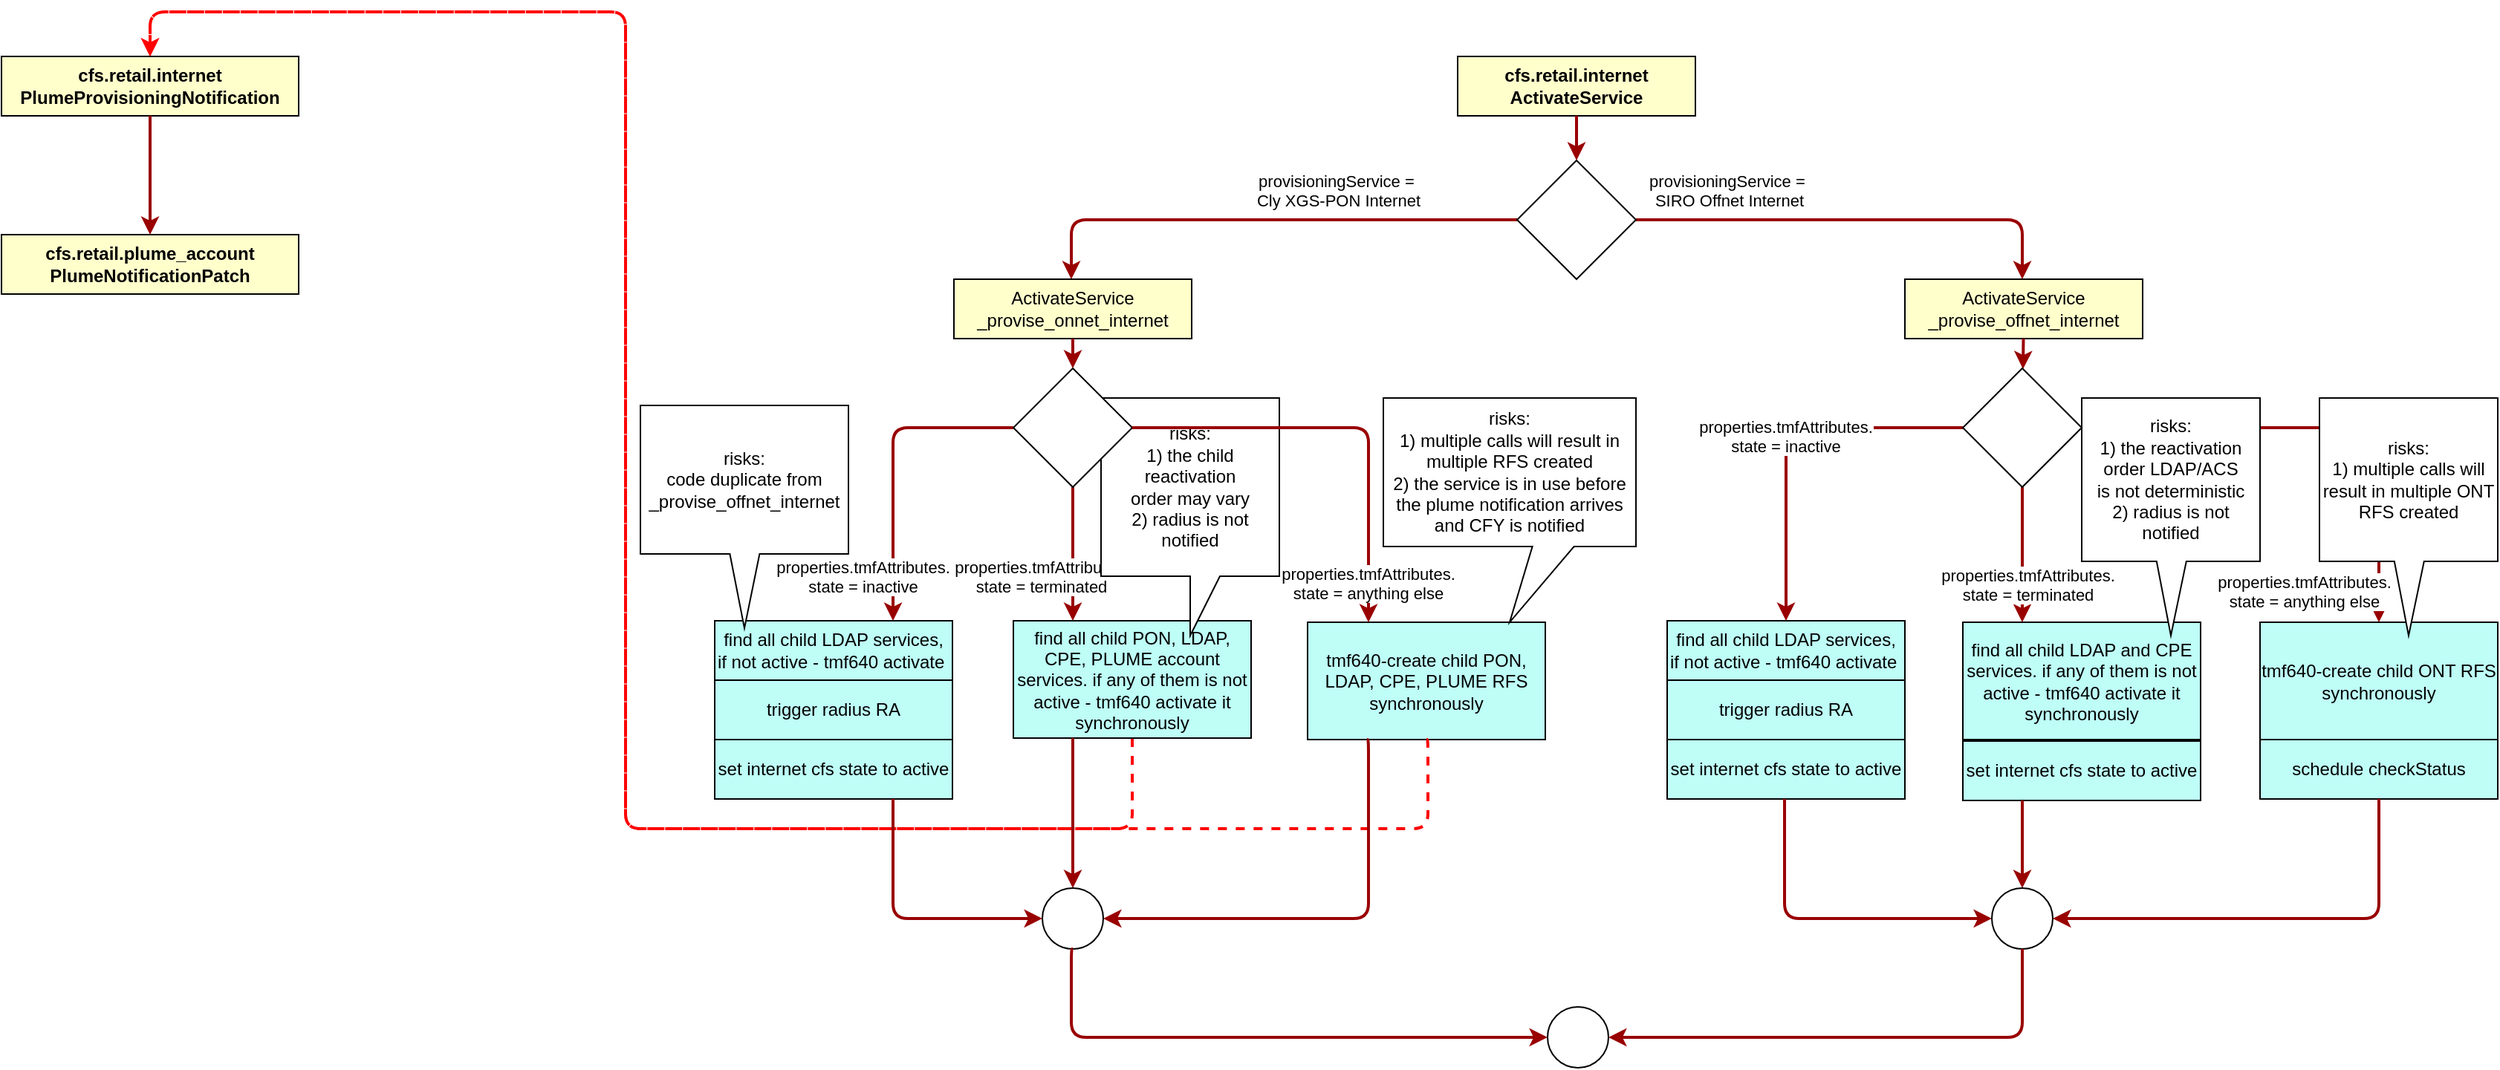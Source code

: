 <mxfile version="21.0.2" type="github">
  <diagram name="Page-1" id="c7558073-3199-34d8-9f00-42111426c3f3">
    <mxGraphModel dx="1876" dy="1718" grid="1" gridSize="10" guides="1" tooltips="1" connect="1" arrows="1" fold="1" page="1" pageScale="1" pageWidth="826" pageHeight="1169" background="none" math="0" shadow="0">
      <root>
        <mxCell id="0" />
        <mxCell id="1" parent="0" />
        <mxCell id="3" value="cfs.retail.internet&#xa;ActivateService" style="whiteSpace=wrap;align=center;verticalAlign=middle;fontStyle=1;strokeWidth=1;fillColor=#FFFFCC" parent="1" vertex="1">
          <mxGeometry x="460" y="-160" width="160" height="40" as="geometry" />
        </mxCell>
        <mxCell id="36" value="provisioningService = &#xa;Cly XGS-PON Internet" style="edgeStyle=elbowEdgeStyle;strokeColor=#990000;strokeWidth=2;exitX=0;exitY=0.5;exitDx=0;exitDy=0;" parent="1" source="X-WOWMCxgD2yHzHwRiwq-127" target="ZC_jucawOaZovoy7LjFs-96" edge="1">
          <mxGeometry x="-0.293" y="-20" width="100" height="100" relative="1" as="geometry">
            <mxPoint x="20" y="250" as="sourcePoint" />
            <mxPoint x="120" y="150" as="targetPoint" />
            <Array as="points">
              <mxPoint x="200" y="-40" />
              <mxPoint x="150" y="-50" />
            </Array>
            <mxPoint as="offset" />
          </mxGeometry>
        </mxCell>
        <mxCell id="ZC_jucawOaZovoy7LjFs-96" value="ActivateService&#xa;_provise_onnet_internet" style="whiteSpace=wrap;align=center;verticalAlign=middle;fontStyle=0;strokeWidth=1;fillColor=#FFFFCC" parent="1" vertex="1">
          <mxGeometry x="121" y="-10" width="160" height="40" as="geometry" />
        </mxCell>
        <mxCell id="ZC_jucawOaZovoy7LjFs-98" value="ActivateService&#xa;_provise_offnet_internet" style="whiteSpace=wrap;align=center;verticalAlign=middle;fontStyle=0;strokeWidth=1;fillColor=#FFFFCC" parent="1" vertex="1">
          <mxGeometry x="761" y="-10" width="160" height="40" as="geometry" />
        </mxCell>
        <mxCell id="ZC_jucawOaZovoy7LjFs-99" value="provisioningService = &#xa;SIRO Offnet Internet" style="edgeStyle=elbowEdgeStyle;strokeColor=#990000;strokeWidth=2;rounded=1;jumpStyle=none;exitX=1;exitY=0.5;exitDx=0;exitDy=0;" parent="1" source="X-WOWMCxgD2yHzHwRiwq-127" target="ZC_jucawOaZovoy7LjFs-98" edge="1">
          <mxGeometry x="-0.58" y="20" width="100" height="100" relative="1" as="geometry">
            <mxPoint x="250" y="90" as="sourcePoint" />
            <mxPoint x="410" y="130" as="targetPoint" />
            <Array as="points">
              <mxPoint x="840" y="-10" />
            </Array>
            <mxPoint as="offset" />
          </mxGeometry>
        </mxCell>
        <mxCell id="ZC_jucawOaZovoy7LjFs-100" value="find all child LDAP services, &#xa;if not active - tmf640 activate " style="whiteSpace=wrap;align=center;verticalAlign=middle;fontStyle=0;strokeWidth=1;fillColor=#befef7;" parent="1" vertex="1">
          <mxGeometry x="601" y="220" width="160" height="40" as="geometry" />
        </mxCell>
        <mxCell id="ZC_jucawOaZovoy7LjFs-103" value="properties.tmfAttributes.&#xa;state = inactive" style="edgeStyle=orthogonalEdgeStyle;strokeColor=#990000;strokeWidth=2;exitX=0;exitY=0.5;exitDx=0;exitDy=0;" parent="1" source="X-WOWMCxgD2yHzHwRiwq-132" target="ZC_jucawOaZovoy7LjFs-100" edge="1">
          <mxGeometry width="100" height="100" relative="1" as="geometry">
            <mxPoint x="481" y="90" as="sourcePoint" />
            <mxPoint x="621" y="130" as="targetPoint" />
          </mxGeometry>
        </mxCell>
        <mxCell id="X-WOWMCxgD2yHzHwRiwq-96" value="trigger radius RA" style="whiteSpace=wrap;align=center;verticalAlign=middle;fontStyle=0;strokeWidth=1;fillColor=#befef7;" vertex="1" parent="1">
          <mxGeometry x="601" y="260" width="160" height="40" as="geometry" />
        </mxCell>
        <mxCell id="X-WOWMCxgD2yHzHwRiwq-97" value="set internet cfs state to active" style="whiteSpace=wrap;align=center;verticalAlign=middle;fontStyle=0;strokeWidth=1;fillColor=#befef7;" vertex="1" parent="1">
          <mxGeometry x="601" y="300" width="160" height="40" as="geometry" />
        </mxCell>
        <mxCell id="X-WOWMCxgD2yHzHwRiwq-98" value="find all child LDAP and CPE services. if any of them is not active - tmf640 activate it synchronously" style="whiteSpace=wrap;align=center;verticalAlign=middle;fontStyle=0;strokeWidth=1;fillColor=#befef7;" vertex="1" parent="1">
          <mxGeometry x="800" y="221" width="160" height="79" as="geometry" />
        </mxCell>
        <mxCell id="X-WOWMCxgD2yHzHwRiwq-99" value="properties.tmfAttributes.&#xa;state = terminated" style="edgeStyle=orthogonalEdgeStyle;strokeColor=#990000;strokeWidth=2;entryX=0.25;entryY=0;entryDx=0;entryDy=0;exitX=0.5;exitY=1;exitDx=0;exitDy=0;" edge="1" target="X-WOWMCxgD2yHzHwRiwq-98" parent="1" source="X-WOWMCxgD2yHzHwRiwq-132">
          <mxGeometry x="0.444" y="4" width="100" height="100" relative="1" as="geometry">
            <mxPoint x="880" y="160" as="sourcePoint" />
            <mxPoint x="820" y="130" as="targetPoint" />
            <mxPoint as="offset" />
          </mxGeometry>
        </mxCell>
        <mxCell id="X-WOWMCxgD2yHzHwRiwq-101" value="set internet cfs state to active" style="whiteSpace=wrap;align=center;verticalAlign=middle;fontStyle=0;strokeWidth=1;fillColor=#befef7;" vertex="1" parent="1">
          <mxGeometry x="800" y="301" width="160" height="40" as="geometry" />
        </mxCell>
        <mxCell id="X-WOWMCxgD2yHzHwRiwq-103" value="properties.tmfAttributes.&#xa;state = anything else" style="edgeStyle=orthogonalEdgeStyle;strokeColor=#990000;strokeWidth=2;entryX=0.5;entryY=0;entryDx=0;entryDy=0;exitX=1;exitY=0.5;exitDx=0;exitDy=0;" edge="1" parent="1" source="X-WOWMCxgD2yHzHwRiwq-132" target="X-WOWMCxgD2yHzHwRiwq-104">
          <mxGeometry x="0.873" y="-50" width="100" height="100" relative="1" as="geometry">
            <mxPoint x="731" y="170" as="sourcePoint" />
            <mxPoint x="1080" y="200" as="targetPoint" />
            <mxPoint as="offset" />
          </mxGeometry>
        </mxCell>
        <mxCell id="X-WOWMCxgD2yHzHwRiwq-104" value="tmf640-create child ONT RFS synchronously" style="whiteSpace=wrap;align=center;verticalAlign=middle;fontStyle=0;strokeWidth=1;fillColor=#befef7;" vertex="1" parent="1">
          <mxGeometry x="1000" y="221" width="160" height="79" as="geometry" />
        </mxCell>
        <mxCell id="X-WOWMCxgD2yHzHwRiwq-105" value="schedule checkStatus" style="whiteSpace=wrap;align=center;verticalAlign=middle;fontStyle=0;strokeWidth=1;fillColor=#befef7;" vertex="1" parent="1">
          <mxGeometry x="1000" y="300" width="160" height="40" as="geometry" />
        </mxCell>
        <mxCell id="X-WOWMCxgD2yHzHwRiwq-106" value="risks:&lt;br&gt;1) multiple calls will result in multiple ONT RFS created" style="shape=callout;whiteSpace=wrap;html=1;perimeter=calloutPerimeter;size=50;position=0.42;" vertex="1" parent="1">
          <mxGeometry x="1040" y="70" width="120" height="160" as="geometry" />
        </mxCell>
        <mxCell id="X-WOWMCxgD2yHzHwRiwq-102" value="risks:&lt;br&gt;1) the reactivation order LDAP/ACS &lt;br&gt;is not deterministic&lt;br&gt;2) radius is not notified" style="shape=callout;whiteSpace=wrap;html=1;perimeter=calloutPerimeter;size=50;position=0.42;" vertex="1" parent="1">
          <mxGeometry x="880" y="70" width="120" height="160" as="geometry" />
        </mxCell>
        <mxCell id="X-WOWMCxgD2yHzHwRiwq-107" value="find all child LDAP services, &#xa;if not active - tmf640 activate " style="whiteSpace=wrap;align=center;verticalAlign=middle;fontStyle=0;strokeWidth=1;fillColor=#befef7;" vertex="1" parent="1">
          <mxGeometry x="-40" y="220" width="160" height="40" as="geometry" />
        </mxCell>
        <mxCell id="X-WOWMCxgD2yHzHwRiwq-108" value="properties.tmfAttributes.&#xa;state = inactive" style="edgeStyle=elbowEdgeStyle;strokeColor=#990000;strokeWidth=2;entryX=0.75;entryY=0;entryDx=0;entryDy=0;" edge="1" target="X-WOWMCxgD2yHzHwRiwq-107" parent="1" source="X-WOWMCxgD2yHzHwRiwq-129">
          <mxGeometry x="0.716" y="-20" width="100" height="100" relative="1" as="geometry">
            <mxPoint x="121" y="180" as="sourcePoint" />
            <mxPoint x="61" y="150" as="targetPoint" />
            <Array as="points">
              <mxPoint x="80" y="160" />
            </Array>
            <mxPoint as="offset" />
          </mxGeometry>
        </mxCell>
        <mxCell id="X-WOWMCxgD2yHzHwRiwq-109" value="trigger radius RA" style="whiteSpace=wrap;align=center;verticalAlign=middle;fontStyle=0;strokeWidth=1;fillColor=#befef7;" vertex="1" parent="1">
          <mxGeometry x="-40" y="260" width="160" height="40" as="geometry" />
        </mxCell>
        <mxCell id="X-WOWMCxgD2yHzHwRiwq-110" value="set internet cfs state to active" style="whiteSpace=wrap;align=center;verticalAlign=middle;fontStyle=0;strokeWidth=1;fillColor=#befef7;" vertex="1" parent="1">
          <mxGeometry x="-40" y="300" width="160" height="40" as="geometry" />
        </mxCell>
        <mxCell id="X-WOWMCxgD2yHzHwRiwq-111" value="risks:&lt;br&gt;code duplicate from _provise_offnet_internet" style="shape=callout;whiteSpace=wrap;html=1;perimeter=calloutPerimeter;size=50;position=0.43;" vertex="1" parent="1">
          <mxGeometry x="-90" y="75" width="140" height="150" as="geometry" />
        </mxCell>
        <mxCell id="X-WOWMCxgD2yHzHwRiwq-125" style="edgeStyle=orthogonalEdgeStyle;rounded=1;orthogonalLoop=1;jettySize=auto;html=1;exitX=0.5;exitY=1;exitDx=0;exitDy=0;entryX=0.5;entryY=0;entryDx=0;entryDy=0;strokeColor=#FF0000;strokeWidth=2;dashed=1;" edge="1" parent="1" source="X-WOWMCxgD2yHzHwRiwq-115" target="X-WOWMCxgD2yHzHwRiwq-123">
          <mxGeometry relative="1" as="geometry">
            <Array as="points">
              <mxPoint x="241" y="360" />
              <mxPoint x="-100" y="360" />
              <mxPoint x="-100" y="-190" />
              <mxPoint x="-420" y="-190" />
            </Array>
          </mxGeometry>
        </mxCell>
        <mxCell id="X-WOWMCxgD2yHzHwRiwq-115" value="find all child PON, LDAP, CPE, PLUME account services. if any of them is not active - tmf640 activate it synchronously" style="whiteSpace=wrap;align=center;verticalAlign=middle;fontStyle=0;strokeWidth=1;fillColor=#befef7;" vertex="1" parent="1">
          <mxGeometry x="161" y="220" width="160" height="79" as="geometry" />
        </mxCell>
        <mxCell id="X-WOWMCxgD2yHzHwRiwq-116" value="properties.tmfAttributes.&#xa;state = terminated" style="edgeStyle=orthogonalEdgeStyle;strokeColor=#990000;strokeWidth=2;exitX=0.5;exitY=1;exitDx=0;exitDy=0;entryX=0.25;entryY=0;entryDx=0;entryDy=0;" edge="1" target="X-WOWMCxgD2yHzHwRiwq-115" parent="1" source="X-WOWMCxgD2yHzHwRiwq-129">
          <mxGeometry x="0.333" y="-21" width="100" height="100" relative="1" as="geometry">
            <mxPoint x="91" y="159" as="sourcePoint" />
            <mxPoint x="181" y="129" as="targetPoint" />
            <Array as="points" />
            <mxPoint as="offset" />
          </mxGeometry>
        </mxCell>
        <mxCell id="X-WOWMCxgD2yHzHwRiwq-119" value="tmf640-create child PON, LDAP, CPE, PLUME RFS synchronously" style="whiteSpace=wrap;align=center;verticalAlign=middle;fontStyle=0;strokeWidth=1;fillColor=#befef7;" vertex="1" parent="1">
          <mxGeometry x="359" y="221" width="160" height="79" as="geometry" />
        </mxCell>
        <mxCell id="X-WOWMCxgD2yHzHwRiwq-122" value="risks:&lt;br&gt;1) multiple calls will result in multiple RFS created&lt;br&gt;2) the service is in use before the plume notification arrives and CFY is notified" style="shape=callout;whiteSpace=wrap;html=1;perimeter=calloutPerimeter;size=51;position=0.59;base=28;" vertex="1" parent="1">
          <mxGeometry x="410" y="70" width="170" height="151" as="geometry" />
        </mxCell>
        <mxCell id="X-WOWMCxgD2yHzHwRiwq-118" value="risks:&lt;br&gt;1) the child reactivation order&amp;nbsp;may vary&lt;br&gt;2) radius is not notified" style="shape=callout;whiteSpace=wrap;html=1;perimeter=calloutPerimeter;size=40;position=0.5;" vertex="1" parent="1">
          <mxGeometry x="220" y="70" width="120" height="160" as="geometry" />
        </mxCell>
        <mxCell id="X-WOWMCxgD2yHzHwRiwq-123" value="cfs.retail.internet&#xa;PlumeProvisioningNotification" style="whiteSpace=wrap;align=center;verticalAlign=middle;fontStyle=1;strokeWidth=1;fillColor=#FFFFCC" vertex="1" parent="1">
          <mxGeometry x="-520" y="-160" width="200" height="40" as="geometry" />
        </mxCell>
        <mxCell id="X-WOWMCxgD2yHzHwRiwq-126" style="edgeStyle=orthogonalEdgeStyle;rounded=1;orthogonalLoop=1;jettySize=auto;html=1;exitX=0.5;exitY=1;exitDx=0;exitDy=0;strokeColor=#FF0000;strokeWidth=2;dashed=1;entryX=0.5;entryY=0;entryDx=0;entryDy=0;" edge="1" parent="1" source="X-WOWMCxgD2yHzHwRiwq-119" target="X-WOWMCxgD2yHzHwRiwq-123">
          <mxGeometry relative="1" as="geometry">
            <mxPoint x="251" y="309" as="sourcePoint" />
            <mxPoint x="-395" y="-50" as="targetPoint" />
            <Array as="points">
              <mxPoint x="440" y="300" />
              <mxPoint x="440" y="360" />
              <mxPoint x="-100" y="360" />
              <mxPoint x="-100" y="-190" />
              <mxPoint x="-420" y="-190" />
            </Array>
          </mxGeometry>
        </mxCell>
        <mxCell id="X-WOWMCxgD2yHzHwRiwq-127" value="" style="rhombus;whiteSpace=wrap;html=1;" vertex="1" parent="1">
          <mxGeometry x="500" y="-90" width="80" height="80" as="geometry" />
        </mxCell>
        <mxCell id="X-WOWMCxgD2yHzHwRiwq-128" value="" style="edgeStyle=none;noEdgeStyle=1;strokeColor=#990000;strokeWidth=2;" edge="1" parent="1" source="3" target="X-WOWMCxgD2yHzHwRiwq-127">
          <mxGeometry x="0.736" y="14" width="100" height="100" relative="1" as="geometry">
            <mxPoint x="366" y="170" as="sourcePoint" />
            <mxPoint x="576" y="231" as="targetPoint" />
            <mxPoint as="offset" />
          </mxGeometry>
        </mxCell>
        <mxCell id="X-WOWMCxgD2yHzHwRiwq-129" value="" style="rhombus;whiteSpace=wrap;html=1;" vertex="1" parent="1">
          <mxGeometry x="161" y="50" width="80" height="80" as="geometry" />
        </mxCell>
        <mxCell id="X-WOWMCxgD2yHzHwRiwq-130" value="" style="edgeStyle=none;noEdgeStyle=1;strokeColor=#990000;strokeWidth=2;" edge="1" parent="1" source="ZC_jucawOaZovoy7LjFs-96" target="X-WOWMCxgD2yHzHwRiwq-129">
          <mxGeometry x="0.437" y="7" width="100" height="100" relative="1" as="geometry">
            <mxPoint x="160" y="140" as="sourcePoint" />
            <mxPoint x="251" y="230" as="targetPoint" />
            <mxPoint as="offset" />
          </mxGeometry>
        </mxCell>
        <mxCell id="X-WOWMCxgD2yHzHwRiwq-121" value="properties.tmfAttributes.&#xa;state = anything else" style="edgeStyle=elbowEdgeStyle;strokeColor=#990000;strokeWidth=2;exitX=1;exitY=0.5;exitDx=0;exitDy=0;" edge="1" target="X-WOWMCxgD2yHzHwRiwq-119" parent="1" source="X-WOWMCxgD2yHzHwRiwq-129">
          <mxGeometry x="0.818" width="100" height="100" relative="1" as="geometry">
            <mxPoint x="120" y="156" as="sourcePoint" />
            <mxPoint x="439" y="200" as="targetPoint" />
            <Array as="points">
              <mxPoint x="400" y="160" />
            </Array>
            <mxPoint as="offset" />
          </mxGeometry>
        </mxCell>
        <mxCell id="X-WOWMCxgD2yHzHwRiwq-131" value="" style="edgeStyle=none;noEdgeStyle=1;strokeColor=#990000;strokeWidth=2;" edge="1" target="X-WOWMCxgD2yHzHwRiwq-132" parent="1" source="ZC_jucawOaZovoy7LjFs-98">
          <mxGeometry x="0.437" y="7" width="100" height="100" relative="1" as="geometry">
            <mxPoint x="750" y="30" as="sourcePoint" />
            <mxPoint x="800" y="230" as="targetPoint" />
            <mxPoint as="offset" />
          </mxGeometry>
        </mxCell>
        <mxCell id="X-WOWMCxgD2yHzHwRiwq-132" value="" style="rhombus;whiteSpace=wrap;html=1;" vertex="1" parent="1">
          <mxGeometry x="800" y="50" width="80" height="80" as="geometry" />
        </mxCell>
        <mxCell id="X-WOWMCxgD2yHzHwRiwq-133" value="" style="edgeStyle=elbowEdgeStyle;strokeColor=#990000;strokeWidth=2;exitX=0.75;exitY=1;exitDx=0;exitDy=0;entryX=0;entryY=0.5;entryDx=0;entryDy=0;" edge="1" parent="1" source="X-WOWMCxgD2yHzHwRiwq-110" target="X-WOWMCxgD2yHzHwRiwq-135">
          <mxGeometry x="0.716" y="-20" width="100" height="100" relative="1" as="geometry">
            <mxPoint x="171" y="100" as="sourcePoint" />
            <mxPoint x="170" y="410" as="targetPoint" />
            <Array as="points">
              <mxPoint x="80" y="380" />
            </Array>
            <mxPoint as="offset" />
          </mxGeometry>
        </mxCell>
        <mxCell id="X-WOWMCxgD2yHzHwRiwq-134" value="" style="edgeStyle=orthogonalEdgeStyle;strokeColor=#990000;strokeWidth=2;exitX=0.25;exitY=1;exitDx=0;exitDy=0;entryX=0.5;entryY=0;entryDx=0;entryDy=0;" edge="1" parent="1" source="X-WOWMCxgD2yHzHwRiwq-115" target="X-WOWMCxgD2yHzHwRiwq-135">
          <mxGeometry x="0.333" y="-21" width="100" height="100" relative="1" as="geometry">
            <mxPoint x="211" y="140" as="sourcePoint" />
            <mxPoint x="240" y="400" as="targetPoint" />
            <Array as="points" />
            <mxPoint as="offset" />
          </mxGeometry>
        </mxCell>
        <mxCell id="X-WOWMCxgD2yHzHwRiwq-135" value="" style="ellipse;whiteSpace=wrap;html=1;aspect=fixed;" vertex="1" parent="1">
          <mxGeometry x="180.5" y="400" width="41" height="41" as="geometry" />
        </mxCell>
        <mxCell id="X-WOWMCxgD2yHzHwRiwq-136" value="" style="edgeStyle=elbowEdgeStyle;strokeColor=#990000;strokeWidth=2;exitX=0.25;exitY=1;exitDx=0;exitDy=0;entryX=1;entryY=0.5;entryDx=0;entryDy=0;" edge="1" parent="1" source="X-WOWMCxgD2yHzHwRiwq-119" target="X-WOWMCxgD2yHzHwRiwq-135">
          <mxGeometry x="0.716" y="-20" width="100" height="100" relative="1" as="geometry">
            <mxPoint x="90" y="350" as="sourcePoint" />
            <mxPoint x="191" y="431" as="targetPoint" />
            <Array as="points">
              <mxPoint x="400" y="390" />
            </Array>
            <mxPoint as="offset" />
          </mxGeometry>
        </mxCell>
        <mxCell id="X-WOWMCxgD2yHzHwRiwq-137" value="" style="edgeStyle=elbowEdgeStyle;strokeColor=#990000;strokeWidth=2;exitX=0.5;exitY=1;exitDx=0;exitDy=0;entryX=1;entryY=0.5;entryDx=0;entryDy=0;" edge="1" target="X-WOWMCxgD2yHzHwRiwq-140" parent="1" source="X-WOWMCxgD2yHzHwRiwq-105">
          <mxGeometry x="0.716" y="-20" width="100" height="100" relative="1" as="geometry">
            <mxPoint x="999" y="301" as="sourcePoint" />
            <mxPoint x="791" y="432" as="targetPoint" />
            <Array as="points">
              <mxPoint x="1080" y="390" />
            </Array>
            <mxPoint as="offset" />
          </mxGeometry>
        </mxCell>
        <mxCell id="X-WOWMCxgD2yHzHwRiwq-138" value="" style="edgeStyle=orthogonalEdgeStyle;strokeColor=#990000;strokeWidth=2;entryX=0.5;entryY=0;entryDx=0;entryDy=0;exitX=0.25;exitY=1;exitDx=0;exitDy=0;" edge="1" target="X-WOWMCxgD2yHzHwRiwq-140" parent="1" source="X-WOWMCxgD2yHzHwRiwq-101">
          <mxGeometry x="0.333" y="-21" width="100" height="100" relative="1" as="geometry">
            <mxPoint x="840" y="330" as="sourcePoint" />
            <mxPoint x="840" y="401" as="targetPoint" />
            <Array as="points" />
            <mxPoint as="offset" />
          </mxGeometry>
        </mxCell>
        <mxCell id="X-WOWMCxgD2yHzHwRiwq-139" value="" style="edgeStyle=elbowEdgeStyle;strokeColor=#990000;strokeWidth=2;entryX=0;entryY=0.5;entryDx=0;entryDy=0;" edge="1" target="X-WOWMCxgD2yHzHwRiwq-140" parent="1" source="X-WOWMCxgD2yHzHwRiwq-97">
          <mxGeometry x="0.716" y="-20" width="100" height="100" relative="1" as="geometry">
            <mxPoint x="680" y="341" as="sourcePoint" />
            <mxPoint x="770" y="411" as="targetPoint" />
            <Array as="points">
              <mxPoint x="680" y="381" />
            </Array>
            <mxPoint as="offset" />
          </mxGeometry>
        </mxCell>
        <mxCell id="X-WOWMCxgD2yHzHwRiwq-140" value="" style="ellipse;whiteSpace=wrap;html=1;aspect=fixed;" vertex="1" parent="1">
          <mxGeometry x="819.5" y="400" width="41" height="41" as="geometry" />
        </mxCell>
        <mxCell id="X-WOWMCxgD2yHzHwRiwq-141" value="" style="ellipse;whiteSpace=wrap;html=1;aspect=fixed;" vertex="1" parent="1">
          <mxGeometry x="520.5" y="480" width="41" height="41" as="geometry" />
        </mxCell>
        <mxCell id="X-WOWMCxgD2yHzHwRiwq-142" value="" style="edgeStyle=elbowEdgeStyle;strokeColor=#990000;strokeWidth=2;exitX=0.5;exitY=1;exitDx=0;exitDy=0;entryX=0;entryY=0.5;entryDx=0;entryDy=0;" edge="1" target="X-WOWMCxgD2yHzHwRiwq-141" parent="1" source="X-WOWMCxgD2yHzHwRiwq-135">
          <mxGeometry x="0.716" y="-20" width="100" height="100" relative="1" as="geometry">
            <mxPoint x="420" y="420" as="sourcePoint" />
            <mxPoint x="510" y="490" as="targetPoint" />
            <Array as="points">
              <mxPoint x="200" y="460" />
            </Array>
            <mxPoint as="offset" />
          </mxGeometry>
        </mxCell>
        <mxCell id="X-WOWMCxgD2yHzHwRiwq-143" value="" style="edgeStyle=elbowEdgeStyle;strokeColor=#990000;strokeWidth=2;exitX=0.5;exitY=1;exitDx=0;exitDy=0;entryX=1;entryY=0.5;entryDx=0;entryDy=0;" edge="1" target="X-WOWMCxgD2yHzHwRiwq-141" parent="1" source="X-WOWMCxgD2yHzHwRiwq-140">
          <mxGeometry x="0.716" y="-20" width="100" height="100" relative="1" as="geometry">
            <mxPoint x="840" y="480" as="sourcePoint" />
            <mxPoint x="531" y="511" as="targetPoint" />
            <Array as="points">
              <mxPoint x="840" y="470" />
            </Array>
            <mxPoint as="offset" />
          </mxGeometry>
        </mxCell>
        <mxCell id="X-WOWMCxgD2yHzHwRiwq-144" value="" style="edgeStyle=none;noEdgeStyle=1;strokeColor=#990000;strokeWidth=2;" edge="1" parent="1" source="X-WOWMCxgD2yHzHwRiwq-123" target="X-WOWMCxgD2yHzHwRiwq-145">
          <mxGeometry x="0.437" y="7" width="100" height="100" relative="1" as="geometry">
            <mxPoint x="211" y="40" as="sourcePoint" />
            <mxPoint x="-420" y="-50" as="targetPoint" />
            <mxPoint as="offset" />
          </mxGeometry>
        </mxCell>
        <mxCell id="X-WOWMCxgD2yHzHwRiwq-145" value="cfs.retail.plume_account&#xa;PlumeNotificationPatch" style="whiteSpace=wrap;align=center;verticalAlign=middle;fontStyle=1;strokeWidth=1;fillColor=#FFFFCC" vertex="1" parent="1">
          <mxGeometry x="-520" y="-40" width="200" height="40" as="geometry" />
        </mxCell>
      </root>
    </mxGraphModel>
  </diagram>
</mxfile>
